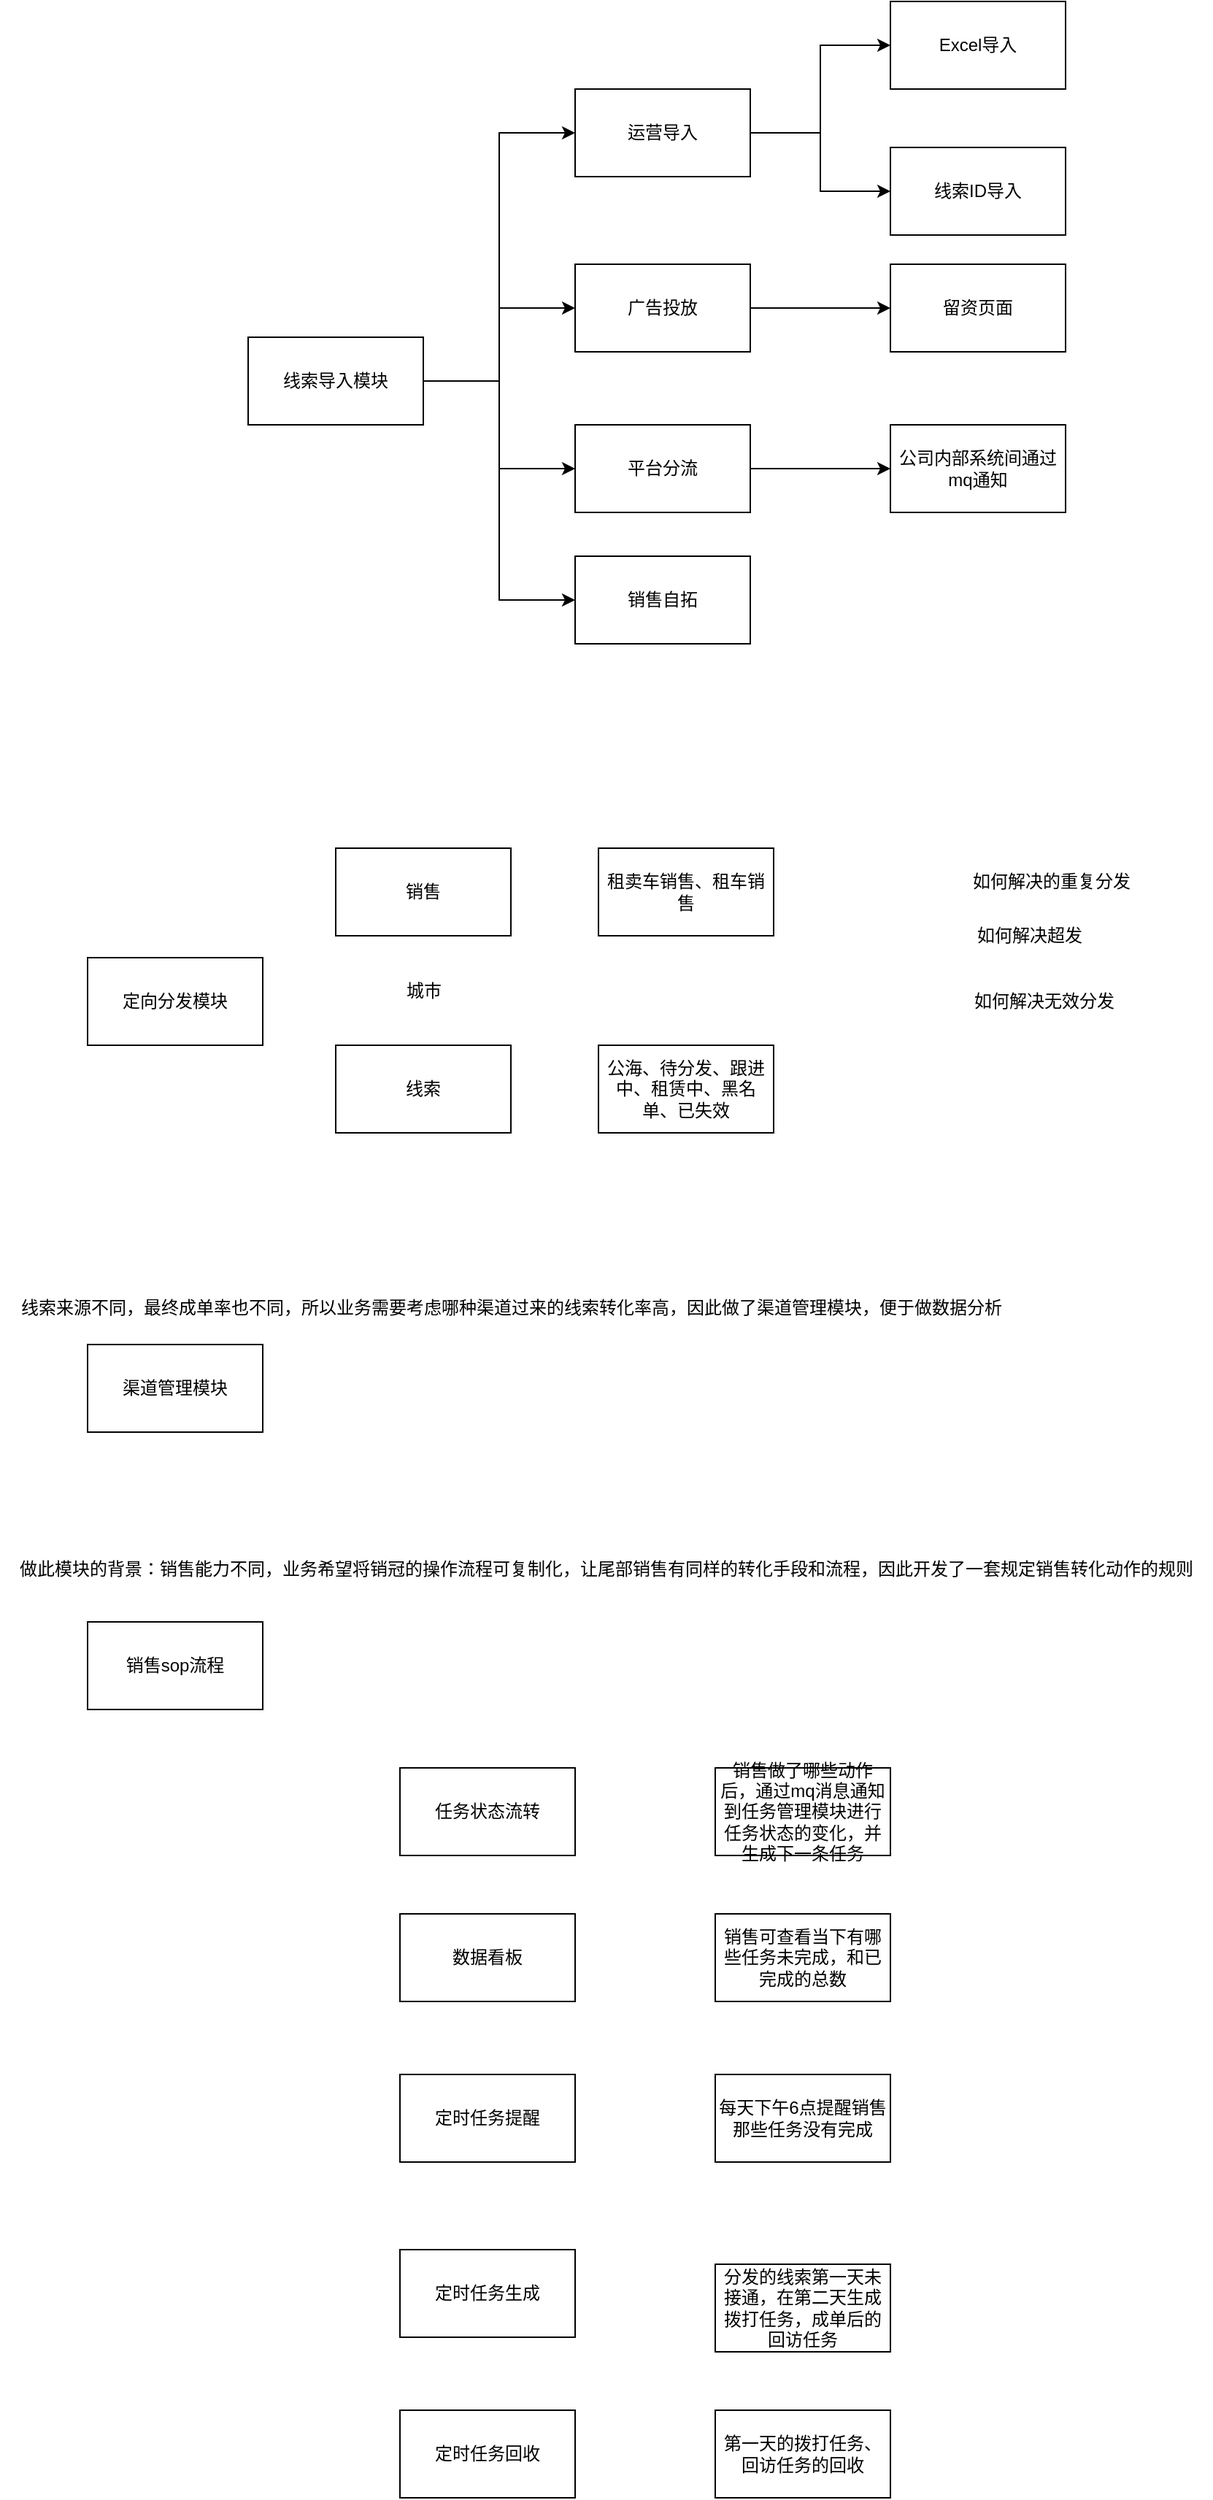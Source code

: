 <mxfile version="24.7.1" type="github">
  <diagram name="第 1 页" id="R89yEjDwKOoKwJcucYFU">
    <mxGraphModel dx="2074" dy="1106" grid="1" gridSize="10" guides="1" tooltips="1" connect="1" arrows="1" fold="1" page="1" pageScale="1" pageWidth="827" pageHeight="1169" math="0" shadow="0">
      <root>
        <mxCell id="0" />
        <mxCell id="1" parent="0" />
        <mxCell id="hzZ26zTn2NyyHhRIeYlo-15" style="edgeStyle=orthogonalEdgeStyle;rounded=0;orthogonalLoop=1;jettySize=auto;html=1;exitX=1;exitY=0.5;exitDx=0;exitDy=0;entryX=0;entryY=0.5;entryDx=0;entryDy=0;" parent="1" source="hzZ26zTn2NyyHhRIeYlo-1" target="hzZ26zTn2NyyHhRIeYlo-3" edge="1">
          <mxGeometry relative="1" as="geometry" />
        </mxCell>
        <mxCell id="hzZ26zTn2NyyHhRIeYlo-16" style="edgeStyle=orthogonalEdgeStyle;rounded=0;orthogonalLoop=1;jettySize=auto;html=1;exitX=1;exitY=0.5;exitDx=0;exitDy=0;entryX=0;entryY=0.5;entryDx=0;entryDy=0;" parent="1" source="hzZ26zTn2NyyHhRIeYlo-1" target="hzZ26zTn2NyyHhRIeYlo-2" edge="1">
          <mxGeometry relative="1" as="geometry" />
        </mxCell>
        <mxCell id="hzZ26zTn2NyyHhRIeYlo-17" style="edgeStyle=orthogonalEdgeStyle;rounded=0;orthogonalLoop=1;jettySize=auto;html=1;exitX=1;exitY=0.5;exitDx=0;exitDy=0;entryX=0;entryY=0.5;entryDx=0;entryDy=0;" parent="1" source="hzZ26zTn2NyyHhRIeYlo-1" target="hzZ26zTn2NyyHhRIeYlo-4" edge="1">
          <mxGeometry relative="1" as="geometry" />
        </mxCell>
        <mxCell id="hzZ26zTn2NyyHhRIeYlo-23" style="edgeStyle=orthogonalEdgeStyle;rounded=0;orthogonalLoop=1;jettySize=auto;html=1;exitX=1;exitY=0.5;exitDx=0;exitDy=0;entryX=0;entryY=0.5;entryDx=0;entryDy=0;" parent="1" source="hzZ26zTn2NyyHhRIeYlo-1" target="hzZ26zTn2NyyHhRIeYlo-22" edge="1">
          <mxGeometry relative="1" as="geometry" />
        </mxCell>
        <mxCell id="hzZ26zTn2NyyHhRIeYlo-1" value="线索导入模块" style="rounded=0;whiteSpace=wrap;html=1;" parent="1" vertex="1">
          <mxGeometry x="190" y="340" width="120" height="60" as="geometry" />
        </mxCell>
        <mxCell id="hzZ26zTn2NyyHhRIeYlo-18" style="edgeStyle=orthogonalEdgeStyle;rounded=0;orthogonalLoop=1;jettySize=auto;html=1;exitX=1;exitY=0.5;exitDx=0;exitDy=0;entryX=0;entryY=0.5;entryDx=0;entryDy=0;" parent="1" source="hzZ26zTn2NyyHhRIeYlo-2" target="hzZ26zTn2NyyHhRIeYlo-5" edge="1">
          <mxGeometry relative="1" as="geometry" />
        </mxCell>
        <mxCell id="hzZ26zTn2NyyHhRIeYlo-19" style="edgeStyle=orthogonalEdgeStyle;rounded=0;orthogonalLoop=1;jettySize=auto;html=1;exitX=1;exitY=0.5;exitDx=0;exitDy=0;entryX=0;entryY=0.5;entryDx=0;entryDy=0;" parent="1" source="hzZ26zTn2NyyHhRIeYlo-2" target="hzZ26zTn2NyyHhRIeYlo-6" edge="1">
          <mxGeometry relative="1" as="geometry" />
        </mxCell>
        <mxCell id="hzZ26zTn2NyyHhRIeYlo-2" value="运营导入" style="whiteSpace=wrap;html=1;" parent="1" vertex="1">
          <mxGeometry x="414" y="170" width="120" height="60" as="geometry" />
        </mxCell>
        <mxCell id="hzZ26zTn2NyyHhRIeYlo-20" style="edgeStyle=orthogonalEdgeStyle;rounded=0;orthogonalLoop=1;jettySize=auto;html=1;exitX=1;exitY=0.5;exitDx=0;exitDy=0;entryX=0;entryY=0.5;entryDx=0;entryDy=0;" parent="1" source="hzZ26zTn2NyyHhRIeYlo-3" target="hzZ26zTn2NyyHhRIeYlo-7" edge="1">
          <mxGeometry relative="1" as="geometry" />
        </mxCell>
        <mxCell id="hzZ26zTn2NyyHhRIeYlo-3" value="广告投放" style="whiteSpace=wrap;html=1;" parent="1" vertex="1">
          <mxGeometry x="414" y="290" width="120" height="60" as="geometry" />
        </mxCell>
        <mxCell id="hzZ26zTn2NyyHhRIeYlo-21" style="edgeStyle=orthogonalEdgeStyle;rounded=0;orthogonalLoop=1;jettySize=auto;html=1;exitX=1;exitY=0.5;exitDx=0;exitDy=0;entryX=0;entryY=0.5;entryDx=0;entryDy=0;" parent="1" source="hzZ26zTn2NyyHhRIeYlo-4" target="hzZ26zTn2NyyHhRIeYlo-8" edge="1">
          <mxGeometry relative="1" as="geometry" />
        </mxCell>
        <mxCell id="hzZ26zTn2NyyHhRIeYlo-4" value="平台分流" style="whiteSpace=wrap;html=1;" parent="1" vertex="1">
          <mxGeometry x="414" y="400" width="120" height="60" as="geometry" />
        </mxCell>
        <mxCell id="hzZ26zTn2NyyHhRIeYlo-5" value="Excel导入" style="whiteSpace=wrap;html=1;" parent="1" vertex="1">
          <mxGeometry x="630" y="110" width="120" height="60" as="geometry" />
        </mxCell>
        <mxCell id="hzZ26zTn2NyyHhRIeYlo-6" value="线索ID导入" style="whiteSpace=wrap;html=1;" parent="1" vertex="1">
          <mxGeometry x="630" y="210" width="120" height="60" as="geometry" />
        </mxCell>
        <mxCell id="hzZ26zTn2NyyHhRIeYlo-7" value="留资页面" style="whiteSpace=wrap;html=1;" parent="1" vertex="1">
          <mxGeometry x="630" y="290" width="120" height="60" as="geometry" />
        </mxCell>
        <mxCell id="hzZ26zTn2NyyHhRIeYlo-8" value="公司内部系统间通过mq通知" style="whiteSpace=wrap;html=1;" parent="1" vertex="1">
          <mxGeometry x="630" y="400" width="120" height="60" as="geometry" />
        </mxCell>
        <mxCell id="hzZ26zTn2NyyHhRIeYlo-9" value="定向分发模块" style="whiteSpace=wrap;html=1;" parent="1" vertex="1">
          <mxGeometry x="80" y="765" width="120" height="60" as="geometry" />
        </mxCell>
        <mxCell id="hzZ26zTn2NyyHhRIeYlo-10" value="销售" style="whiteSpace=wrap;html=1;" parent="1" vertex="1">
          <mxGeometry x="250" y="690" width="120" height="60" as="geometry" />
        </mxCell>
        <mxCell id="hzZ26zTn2NyyHhRIeYlo-11" value="线索" style="whiteSpace=wrap;html=1;" parent="1" vertex="1">
          <mxGeometry x="250" y="825" width="120" height="60" as="geometry" />
        </mxCell>
        <mxCell id="hzZ26zTn2NyyHhRIeYlo-12" value="公海、待分发、跟进中、租赁中、黑名单、已失效" style="whiteSpace=wrap;html=1;" parent="1" vertex="1">
          <mxGeometry x="430" y="825" width="120" height="60" as="geometry" />
        </mxCell>
        <mxCell id="hzZ26zTn2NyyHhRIeYlo-13" value="租卖车销售、租车销售" style="whiteSpace=wrap;html=1;" parent="1" vertex="1">
          <mxGeometry x="430" y="690" width="120" height="60" as="geometry" />
        </mxCell>
        <mxCell id="hzZ26zTn2NyyHhRIeYlo-14" value="城市" style="text;html=1;align=center;verticalAlign=middle;resizable=0;points=[];autosize=1;strokeColor=none;fillColor=none;" parent="1" vertex="1">
          <mxGeometry x="285" y="773" width="50" height="30" as="geometry" />
        </mxCell>
        <mxCell id="hzZ26zTn2NyyHhRIeYlo-22" value="销售自拓" style="whiteSpace=wrap;html=1;" parent="1" vertex="1">
          <mxGeometry x="414" y="490" width="120" height="60" as="geometry" />
        </mxCell>
        <mxCell id="hzZ26zTn2NyyHhRIeYlo-24" value="渠道管理模块" style="whiteSpace=wrap;html=1;" parent="1" vertex="1">
          <mxGeometry x="80" y="1030" width="120" height="60" as="geometry" />
        </mxCell>
        <mxCell id="hzZ26zTn2NyyHhRIeYlo-25" value="线索来源不同，最终成单率也不同，所以业务需要考虑哪种渠道过来的线索转化率高，因此做了渠道管理模块，便于做数据分析" style="text;html=1;align=center;verticalAlign=middle;resizable=0;points=[];autosize=1;strokeColor=none;fillColor=none;" parent="1" vertex="1">
          <mxGeometry x="20" y="990" width="700" height="30" as="geometry" />
        </mxCell>
        <mxCell id="hzZ26zTn2NyyHhRIeYlo-26" value="销售sop流程" style="whiteSpace=wrap;html=1;" parent="1" vertex="1">
          <mxGeometry x="80" y="1220" width="120" height="60" as="geometry" />
        </mxCell>
        <mxCell id="hzZ26zTn2NyyHhRIeYlo-27" value="做此模块的背景：销售能力不同，业务希望将销冠的操作流程可复制化，让尾部销售有同样的转化手段和流程，因此开发了一套规定销售转化动作的规则" style="text;html=1;align=center;verticalAlign=middle;resizable=0;points=[];autosize=1;strokeColor=none;fillColor=none;" parent="1" vertex="1">
          <mxGeometry x="20" y="1169" width="830" height="30" as="geometry" />
        </mxCell>
        <mxCell id="QNvxY-9Rg9rAL69-ulFZ-1" value="任务状态流转" style="whiteSpace=wrap;html=1;" parent="1" vertex="1">
          <mxGeometry x="294" y="1320" width="120" height="60" as="geometry" />
        </mxCell>
        <mxCell id="QNvxY-9Rg9rAL69-ulFZ-2" value="数据看板" style="whiteSpace=wrap;html=1;" parent="1" vertex="1">
          <mxGeometry x="294" y="1420" width="120" height="60" as="geometry" />
        </mxCell>
        <mxCell id="QNvxY-9Rg9rAL69-ulFZ-3" value="定时任务提醒" style="whiteSpace=wrap;html=1;" parent="1" vertex="1">
          <mxGeometry x="294" y="1530" width="120" height="60" as="geometry" />
        </mxCell>
        <mxCell id="QNvxY-9Rg9rAL69-ulFZ-4" value="定时任务生成" style="whiteSpace=wrap;html=1;" parent="1" vertex="1">
          <mxGeometry x="294" y="1650" width="120" height="60" as="geometry" />
        </mxCell>
        <mxCell id="QNvxY-9Rg9rAL69-ulFZ-5" value="定时任务回收" style="whiteSpace=wrap;html=1;" parent="1" vertex="1">
          <mxGeometry x="294" y="1760" width="120" height="60" as="geometry" />
        </mxCell>
        <mxCell id="QNvxY-9Rg9rAL69-ulFZ-6" value="销售做了哪些动作后，通过mq消息通知到任务管理模块进行任务状态的变化，并生成下一条任务" style="whiteSpace=wrap;html=1;" parent="1" vertex="1">
          <mxGeometry x="510" y="1320" width="120" height="60" as="geometry" />
        </mxCell>
        <mxCell id="QNvxY-9Rg9rAL69-ulFZ-7" value="销售可查看当下有哪些任务未完成，和已完成的总数" style="whiteSpace=wrap;html=1;" parent="1" vertex="1">
          <mxGeometry x="510" y="1420" width="120" height="60" as="geometry" />
        </mxCell>
        <mxCell id="QNvxY-9Rg9rAL69-ulFZ-8" value="每天下午6点提醒销售那些任务没有完成" style="whiteSpace=wrap;html=1;" parent="1" vertex="1">
          <mxGeometry x="510" y="1530" width="120" height="60" as="geometry" />
        </mxCell>
        <mxCell id="QNvxY-9Rg9rAL69-ulFZ-9" value="分发的线索第一天未接通，在第二天生成拨打任务，成单后的回访任务" style="whiteSpace=wrap;html=1;" parent="1" vertex="1">
          <mxGeometry x="510" y="1660" width="120" height="60" as="geometry" />
        </mxCell>
        <mxCell id="QNvxY-9Rg9rAL69-ulFZ-11" value="第一天的拨打任务、回访任务的回收" style="whiteSpace=wrap;html=1;" parent="1" vertex="1">
          <mxGeometry x="510" y="1760" width="120" height="60" as="geometry" />
        </mxCell>
        <mxCell id="F_AyRzejdhTGbR8LCG6j-1" value="如何解决的重复分发" style="text;html=1;align=center;verticalAlign=middle;resizable=0;points=[];autosize=1;strokeColor=none;fillColor=none;" vertex="1" parent="1">
          <mxGeometry x="675" y="698" width="130" height="30" as="geometry" />
        </mxCell>
        <mxCell id="F_AyRzejdhTGbR8LCG6j-2" value="如何解决超发" style="text;html=1;align=center;verticalAlign=middle;resizable=0;points=[];autosize=1;strokeColor=none;fillColor=none;" vertex="1" parent="1">
          <mxGeometry x="675" y="735" width="100" height="30" as="geometry" />
        </mxCell>
        <mxCell id="F_AyRzejdhTGbR8LCG6j-3" value="如何解决无效分发" style="text;html=1;align=center;verticalAlign=middle;resizable=0;points=[];autosize=1;strokeColor=none;fillColor=none;" vertex="1" parent="1">
          <mxGeometry x="675" y="780" width="120" height="30" as="geometry" />
        </mxCell>
      </root>
    </mxGraphModel>
  </diagram>
</mxfile>
